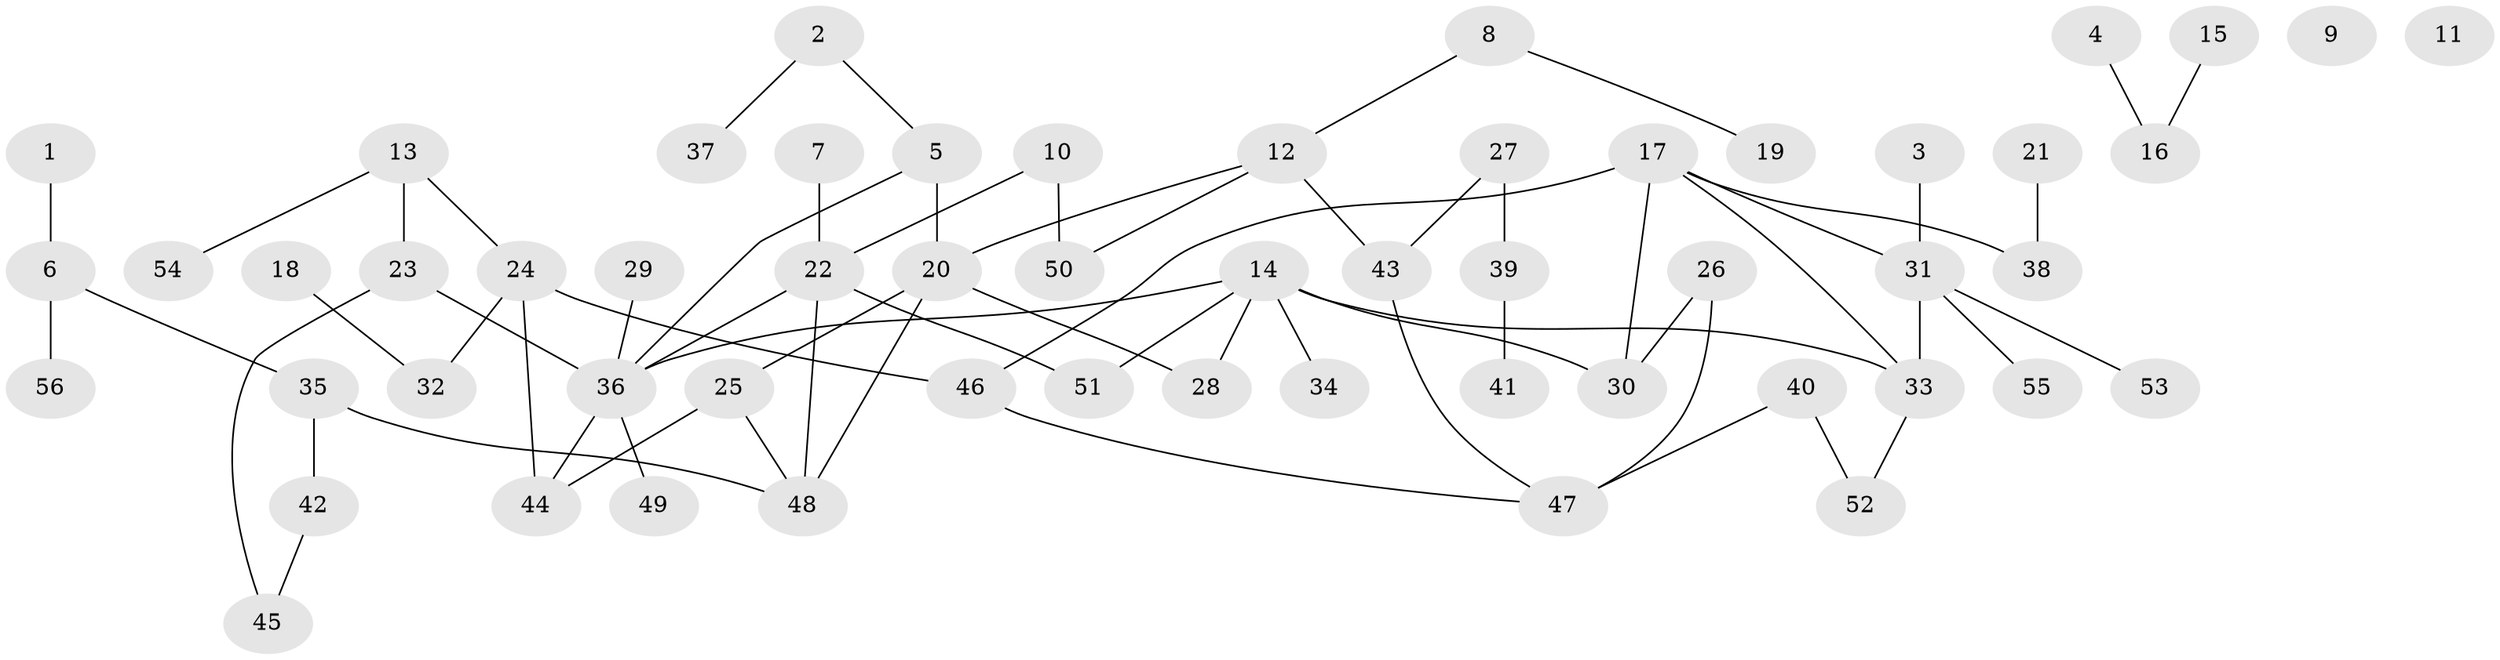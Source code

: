 // coarse degree distribution, {2: 0.16216216216216217, 1: 0.40540540540540543, 3: 0.16216216216216217, 0: 0.05405405405405406, 4: 0.08108108108108109, 6: 0.08108108108108109, 10: 0.02702702702702703, 5: 0.02702702702702703}
// Generated by graph-tools (version 1.1) at 2025/41/03/06/25 10:41:19]
// undirected, 56 vertices, 66 edges
graph export_dot {
graph [start="1"]
  node [color=gray90,style=filled];
  1;
  2;
  3;
  4;
  5;
  6;
  7;
  8;
  9;
  10;
  11;
  12;
  13;
  14;
  15;
  16;
  17;
  18;
  19;
  20;
  21;
  22;
  23;
  24;
  25;
  26;
  27;
  28;
  29;
  30;
  31;
  32;
  33;
  34;
  35;
  36;
  37;
  38;
  39;
  40;
  41;
  42;
  43;
  44;
  45;
  46;
  47;
  48;
  49;
  50;
  51;
  52;
  53;
  54;
  55;
  56;
  1 -- 6;
  2 -- 5;
  2 -- 37;
  3 -- 31;
  4 -- 16;
  5 -- 20;
  5 -- 36;
  6 -- 35;
  6 -- 56;
  7 -- 22;
  8 -- 12;
  8 -- 19;
  10 -- 22;
  10 -- 50;
  12 -- 20;
  12 -- 43;
  12 -- 50;
  13 -- 23;
  13 -- 24;
  13 -- 54;
  14 -- 28;
  14 -- 30;
  14 -- 33;
  14 -- 34;
  14 -- 36;
  14 -- 51;
  15 -- 16;
  17 -- 30;
  17 -- 31;
  17 -- 33;
  17 -- 38;
  17 -- 46;
  18 -- 32;
  20 -- 25;
  20 -- 28;
  20 -- 48;
  21 -- 38;
  22 -- 36;
  22 -- 48;
  22 -- 51;
  23 -- 36;
  23 -- 45;
  24 -- 32;
  24 -- 44;
  24 -- 46;
  25 -- 44;
  25 -- 48;
  26 -- 30;
  26 -- 47;
  27 -- 39;
  27 -- 43;
  29 -- 36;
  31 -- 33;
  31 -- 53;
  31 -- 55;
  33 -- 52;
  35 -- 42;
  35 -- 48;
  36 -- 44;
  36 -- 49;
  39 -- 41;
  40 -- 47;
  40 -- 52;
  42 -- 45;
  43 -- 47;
  46 -- 47;
}
